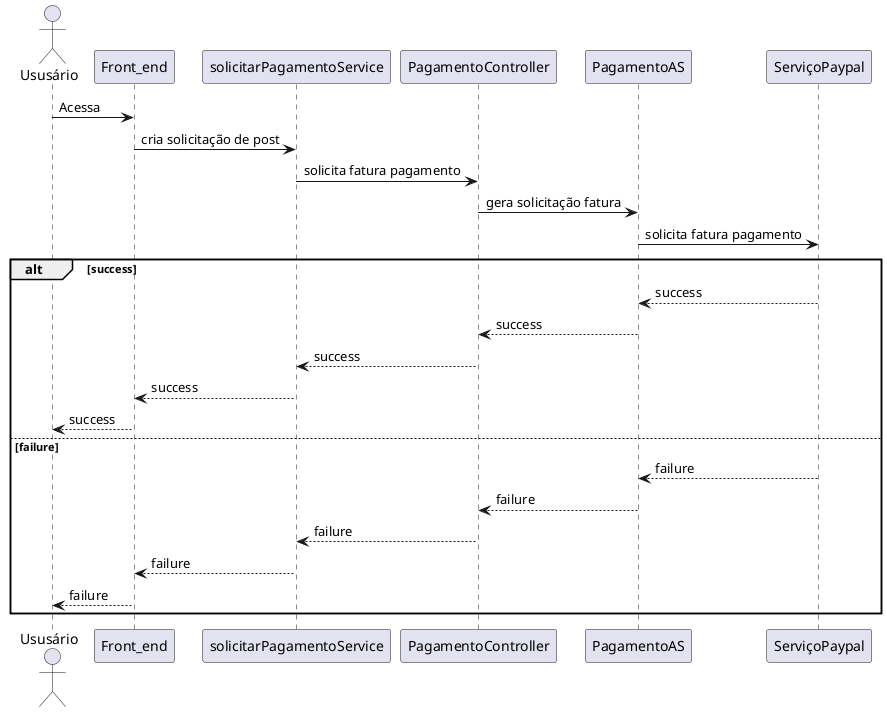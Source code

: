 @startuml C4_Elements
    actor Ususário
    
    Ususário -> Front_end: Acessa
    Front_end -> solicitarPagamentoService: cria solicitação de post
    solicitarPagamentoService -> PagamentoController: solicita fatura pagamento
    PagamentoController -> PagamentoAS: gera solicitação fatura
    PagamentoAS -> ServiçoPaypal: solicita fatura pagamento
    alt success
        PagamentoAS <-- ServiçoPaypal: success
        PagamentoController <-- PagamentoAS: success
        solicitarPagamentoService <-- PagamentoController: success
        Front_end <-- solicitarPagamentoService: success        
        Ususário <-- Front_end: success
    else failure
        PagamentoAS <-- ServiçoPaypal: failure
        PagamentoController <-- PagamentoAS: failure
        solicitarPagamentoService <-- PagamentoController: failure        
        Front_end <-- solicitarPagamentoService: failure        
        Ususário <-- Front_end: failure
    end
@enduml